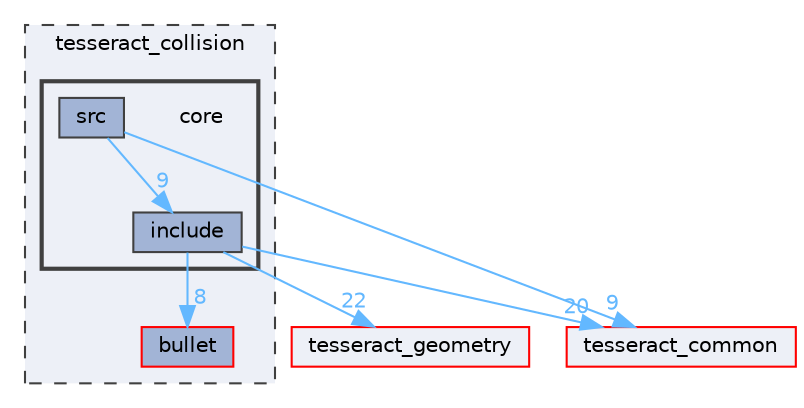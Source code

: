 digraph "tesseract_collision/core"
{
 // LATEX_PDF_SIZE
  bgcolor="transparent";
  edge [fontname=Helvetica,fontsize=10,labelfontname=Helvetica,labelfontsize=10];
  node [fontname=Helvetica,fontsize=10,shape=box,height=0.2,width=0.4];
  compound=true
  subgraph clusterdir_10d374c56a837e7f10014d66610d1e74 {
    graph [ bgcolor="#edf0f7", pencolor="grey25", label="tesseract_collision", fontname=Helvetica,fontsize=10 style="filled,dashed", URL="dir_10d374c56a837e7f10014d66610d1e74.html",tooltip=""]
  dir_06345f2e0a93a8c3d7765a82cd4266e2 [label="bullet", fillcolor="#a2b4d6", color="red", style="filled", URL="dir_06345f2e0a93a8c3d7765a82cd4266e2.html",tooltip=""];
  subgraph clusterdir_3cc4793d26fe710183f6534c88691bb7 {
    graph [ bgcolor="#edf0f7", pencolor="grey25", label="", fontname=Helvetica,fontsize=10 style="filled,bold", URL="dir_3cc4793d26fe710183f6534c88691bb7.html",tooltip=""]
    dir_3cc4793d26fe710183f6534c88691bb7 [shape=plaintext, label="core"];
  dir_007a2f6eaef0ea6a19261d8a4af072d5 [label="include", fillcolor="#a2b4d6", color="grey25", style="filled", URL="dir_007a2f6eaef0ea6a19261d8a4af072d5.html",tooltip=""];
  dir_24ae9f9aad88392d53dc3e28a98a3a99 [label="src", fillcolor="#a2b4d6", color="grey25", style="filled", URL="dir_24ae9f9aad88392d53dc3e28a98a3a99.html",tooltip=""];
  }
  }
  dir_48d618810f42ebb74ce6e28217206bba [label="tesseract_geometry", fillcolor="#edf0f7", color="red", style="filled", URL="dir_48d618810f42ebb74ce6e28217206bba.html",tooltip=""];
  dir_8430b83f3af685b4c96d298a32e9aa37 [label="tesseract_common", fillcolor="#edf0f7", color="red", style="filled", URL="dir_8430b83f3af685b4c96d298a32e9aa37.html",tooltip=""];
  dir_007a2f6eaef0ea6a19261d8a4af072d5->dir_06345f2e0a93a8c3d7765a82cd4266e2 [headlabel="8", labeldistance=1.5 headhref="dir_000028_000003.html" color="steelblue1" fontcolor="steelblue1"];
  dir_007a2f6eaef0ea6a19261d8a4af072d5->dir_48d618810f42ebb74ce6e28217206bba [headlabel="22", labeldistance=1.5 headhref="dir_000028_000079.html" color="steelblue1" fontcolor="steelblue1"];
  dir_007a2f6eaef0ea6a19261d8a4af072d5->dir_8430b83f3af685b4c96d298a32e9aa37 [headlabel="20", labeldistance=1.5 headhref="dir_000028_000075.html" color="steelblue1" fontcolor="steelblue1"];
  dir_24ae9f9aad88392d53dc3e28a98a3a99->dir_007a2f6eaef0ea6a19261d8a4af072d5 [headlabel="9", labeldistance=1.5 headhref="dir_000054_000028.html" color="steelblue1" fontcolor="steelblue1"];
  dir_24ae9f9aad88392d53dc3e28a98a3a99->dir_8430b83f3af685b4c96d298a32e9aa37 [headlabel="9", labeldistance=1.5 headhref="dir_000054_000075.html" color="steelblue1" fontcolor="steelblue1"];
}
